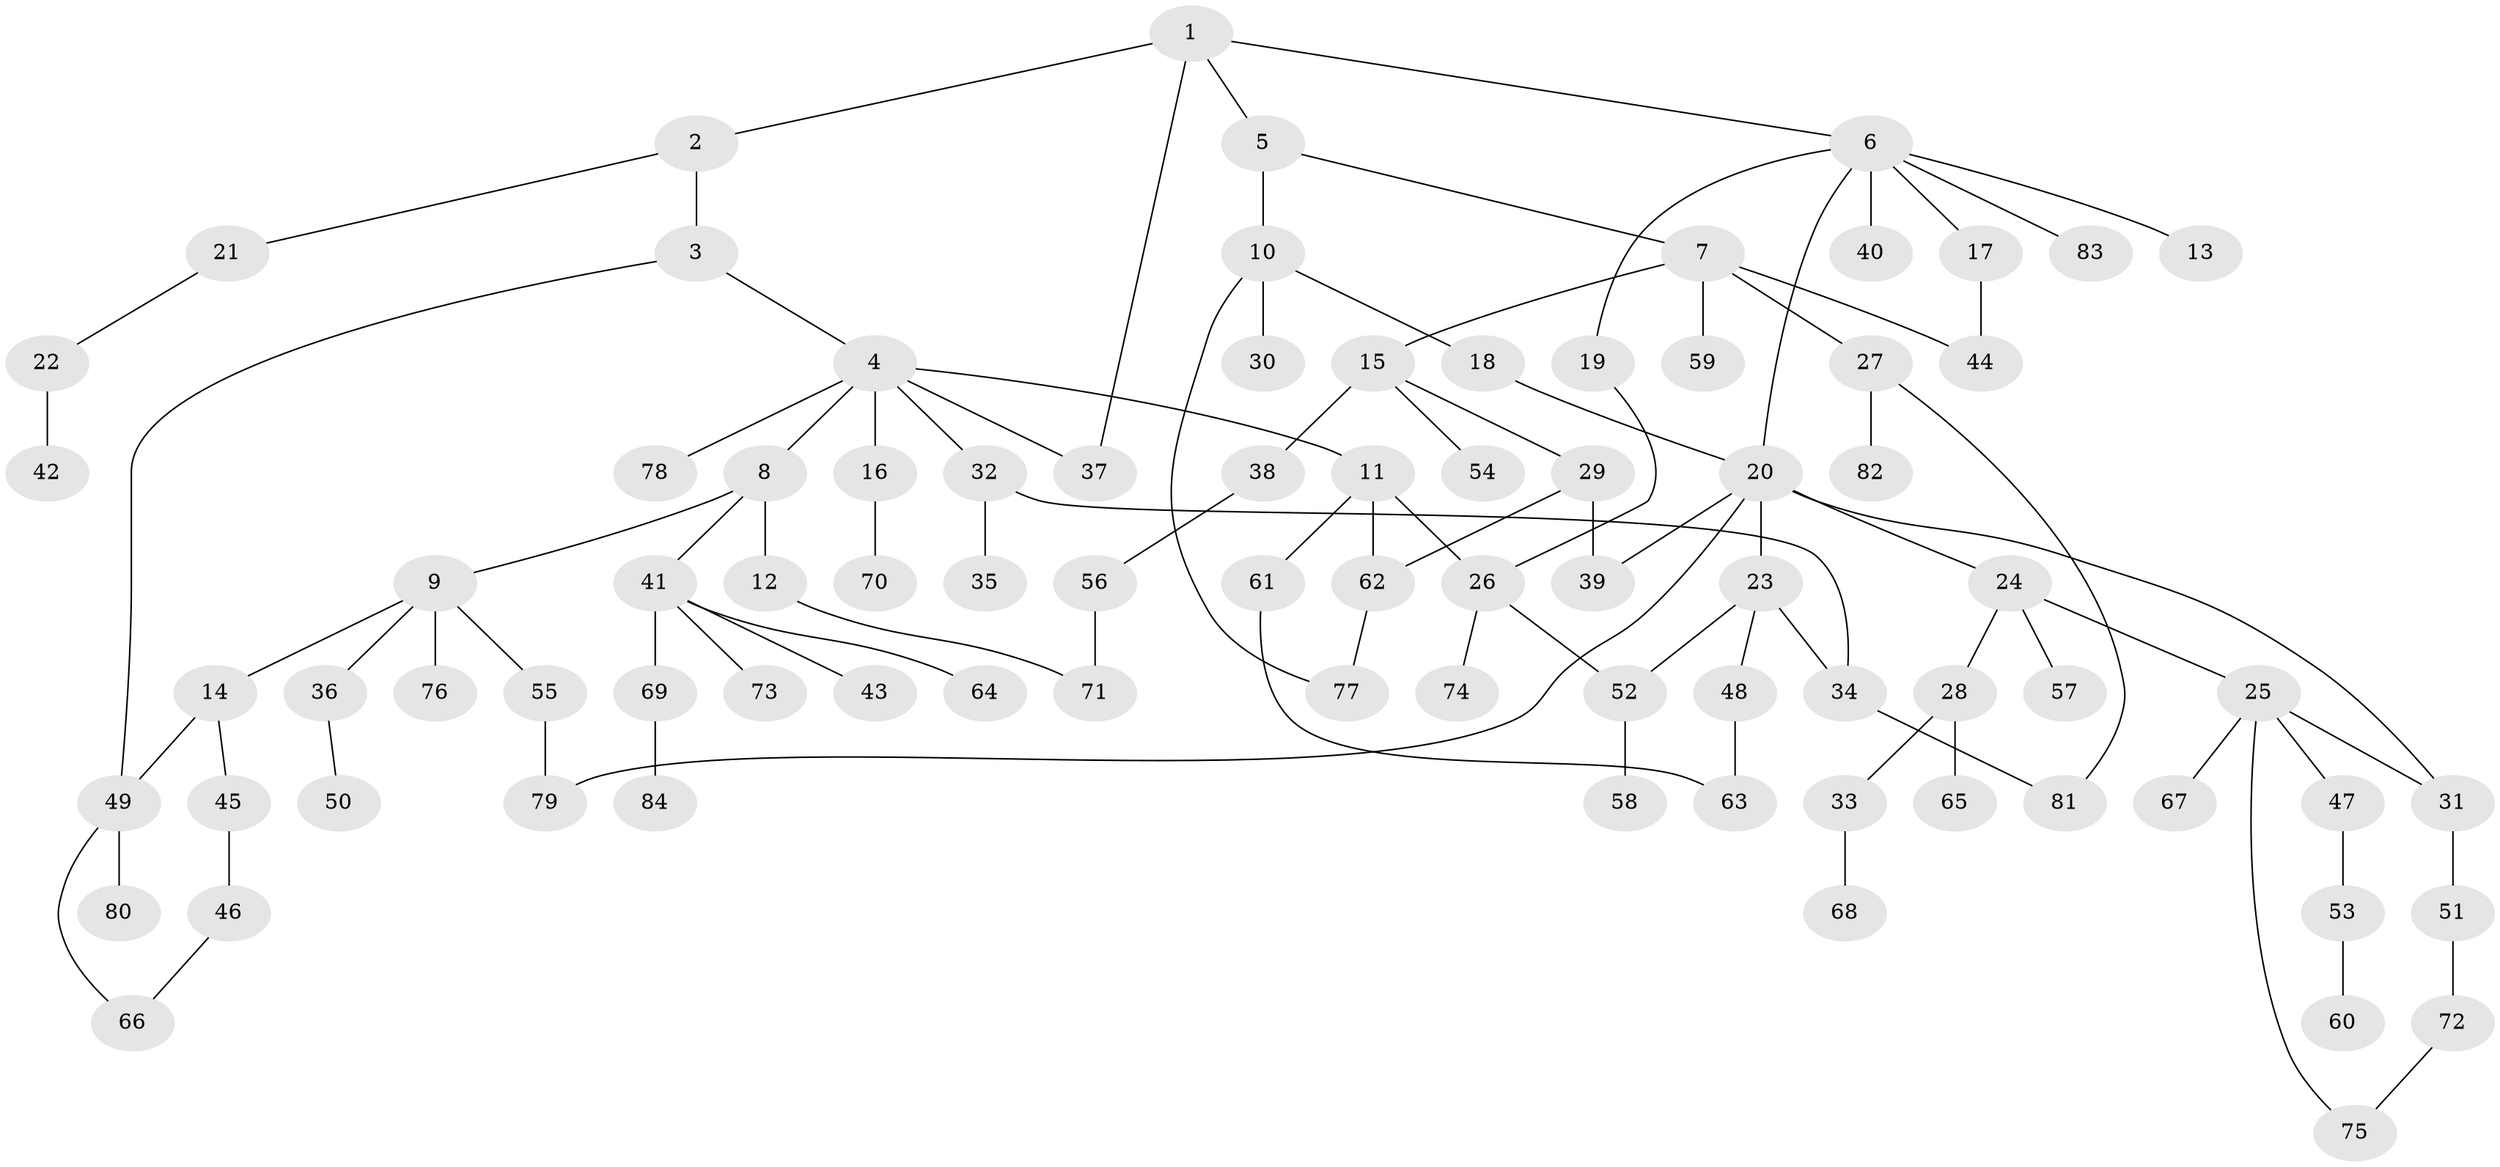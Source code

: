 // Generated by graph-tools (version 1.1) at 2025/34/03/09/25 02:34:27]
// undirected, 84 vertices, 100 edges
graph export_dot {
graph [start="1"]
  node [color=gray90,style=filled];
  1;
  2;
  3;
  4;
  5;
  6;
  7;
  8;
  9;
  10;
  11;
  12;
  13;
  14;
  15;
  16;
  17;
  18;
  19;
  20;
  21;
  22;
  23;
  24;
  25;
  26;
  27;
  28;
  29;
  30;
  31;
  32;
  33;
  34;
  35;
  36;
  37;
  38;
  39;
  40;
  41;
  42;
  43;
  44;
  45;
  46;
  47;
  48;
  49;
  50;
  51;
  52;
  53;
  54;
  55;
  56;
  57;
  58;
  59;
  60;
  61;
  62;
  63;
  64;
  65;
  66;
  67;
  68;
  69;
  70;
  71;
  72;
  73;
  74;
  75;
  76;
  77;
  78;
  79;
  80;
  81;
  82;
  83;
  84;
  1 -- 2;
  1 -- 5;
  1 -- 6;
  1 -- 37;
  2 -- 3;
  2 -- 21;
  3 -- 4;
  3 -- 49;
  4 -- 8;
  4 -- 11;
  4 -- 16;
  4 -- 32;
  4 -- 37;
  4 -- 78;
  5 -- 7;
  5 -- 10;
  6 -- 13;
  6 -- 17;
  6 -- 19;
  6 -- 40;
  6 -- 83;
  6 -- 20;
  7 -- 15;
  7 -- 27;
  7 -- 59;
  7 -- 44;
  8 -- 9;
  8 -- 12;
  8 -- 41;
  9 -- 14;
  9 -- 36;
  9 -- 55;
  9 -- 76;
  10 -- 18;
  10 -- 30;
  10 -- 77;
  11 -- 26;
  11 -- 61;
  11 -- 62;
  12 -- 71;
  14 -- 45;
  14 -- 49;
  15 -- 29;
  15 -- 38;
  15 -- 54;
  16 -- 70;
  17 -- 44;
  18 -- 20;
  19 -- 26;
  20 -- 23;
  20 -- 24;
  20 -- 39;
  20 -- 79;
  20 -- 31;
  21 -- 22;
  22 -- 42;
  23 -- 34;
  23 -- 48;
  23 -- 52;
  24 -- 25;
  24 -- 28;
  24 -- 57;
  25 -- 31;
  25 -- 47;
  25 -- 67;
  25 -- 75;
  26 -- 52;
  26 -- 74;
  27 -- 81;
  27 -- 82;
  28 -- 33;
  28 -- 65;
  29 -- 62;
  29 -- 39;
  31 -- 51;
  32 -- 35;
  32 -- 34;
  33 -- 68;
  34 -- 81;
  36 -- 50;
  38 -- 56;
  41 -- 43;
  41 -- 64;
  41 -- 69;
  41 -- 73;
  45 -- 46;
  46 -- 66;
  47 -- 53;
  48 -- 63;
  49 -- 66;
  49 -- 80;
  51 -- 72;
  52 -- 58;
  53 -- 60;
  55 -- 79;
  56 -- 71;
  61 -- 63;
  62 -- 77;
  69 -- 84;
  72 -- 75;
}
